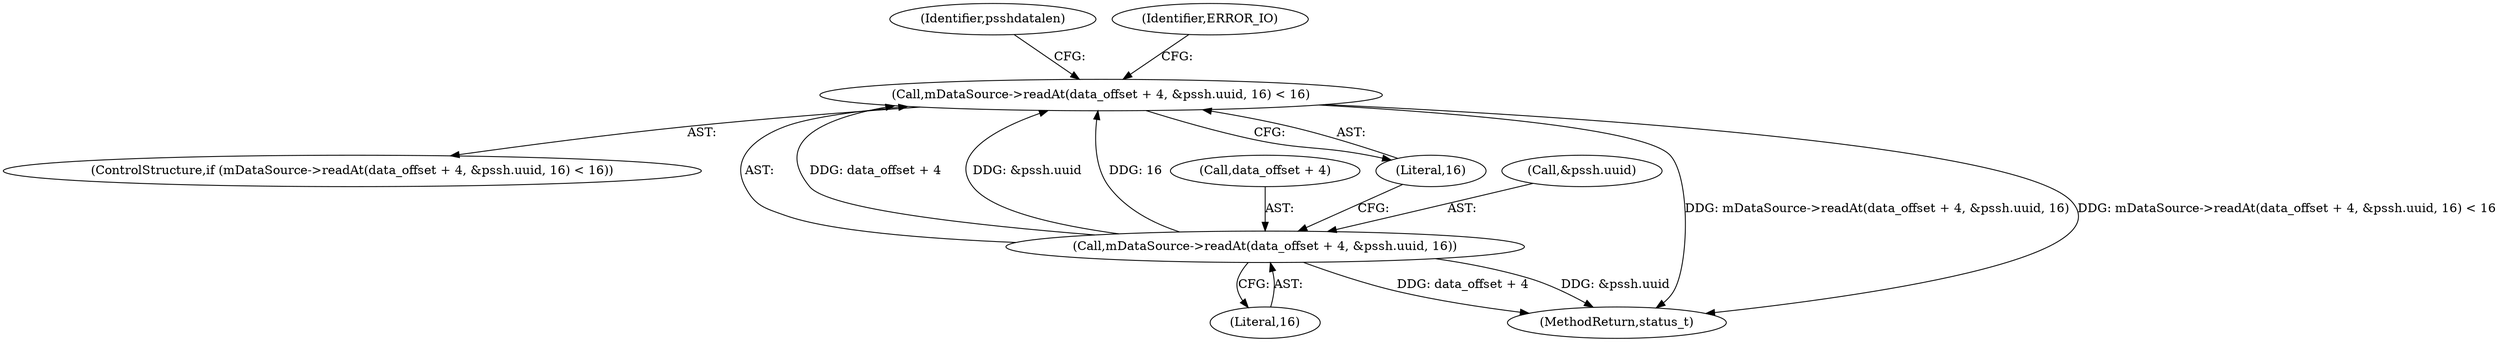 digraph "0_Android_6fe85f7e15203e48df2cc3e8e1c4bc6ad49dc968@API" {
"1001006" [label="(Call,mDataSource->readAt(data_offset + 4, &pssh.uuid, 16) < 16)"];
"1001007" [label="(Call,mDataSource->readAt(data_offset + 4, &pssh.uuid, 16))"];
"1001022" [label="(Identifier,psshdatalen)"];
"1001005" [label="(ControlStructure,if (mDataSource->readAt(data_offset + 4, &pssh.uuid, 16) < 16))"];
"1001008" [label="(Call,data_offset + 4)"];
"1001015" [label="(Literal,16)"];
"1001019" [label="(Identifier,ERROR_IO)"];
"1001007" [label="(Call,mDataSource->readAt(data_offset + 4, &pssh.uuid, 16))"];
"1001016" [label="(Literal,16)"];
"1001011" [label="(Call,&pssh.uuid)"];
"1002931" [label="(MethodReturn,status_t)"];
"1001006" [label="(Call,mDataSource->readAt(data_offset + 4, &pssh.uuid, 16) < 16)"];
"1001006" -> "1001005"  [label="AST: "];
"1001006" -> "1001016"  [label="CFG: "];
"1001007" -> "1001006"  [label="AST: "];
"1001016" -> "1001006"  [label="AST: "];
"1001019" -> "1001006"  [label="CFG: "];
"1001022" -> "1001006"  [label="CFG: "];
"1001006" -> "1002931"  [label="DDG: mDataSource->readAt(data_offset + 4, &pssh.uuid, 16)"];
"1001006" -> "1002931"  [label="DDG: mDataSource->readAt(data_offset + 4, &pssh.uuid, 16) < 16"];
"1001007" -> "1001006"  [label="DDG: data_offset + 4"];
"1001007" -> "1001006"  [label="DDG: &pssh.uuid"];
"1001007" -> "1001006"  [label="DDG: 16"];
"1001007" -> "1001015"  [label="CFG: "];
"1001008" -> "1001007"  [label="AST: "];
"1001011" -> "1001007"  [label="AST: "];
"1001015" -> "1001007"  [label="AST: "];
"1001016" -> "1001007"  [label="CFG: "];
"1001007" -> "1002931"  [label="DDG: data_offset + 4"];
"1001007" -> "1002931"  [label="DDG: &pssh.uuid"];
}
